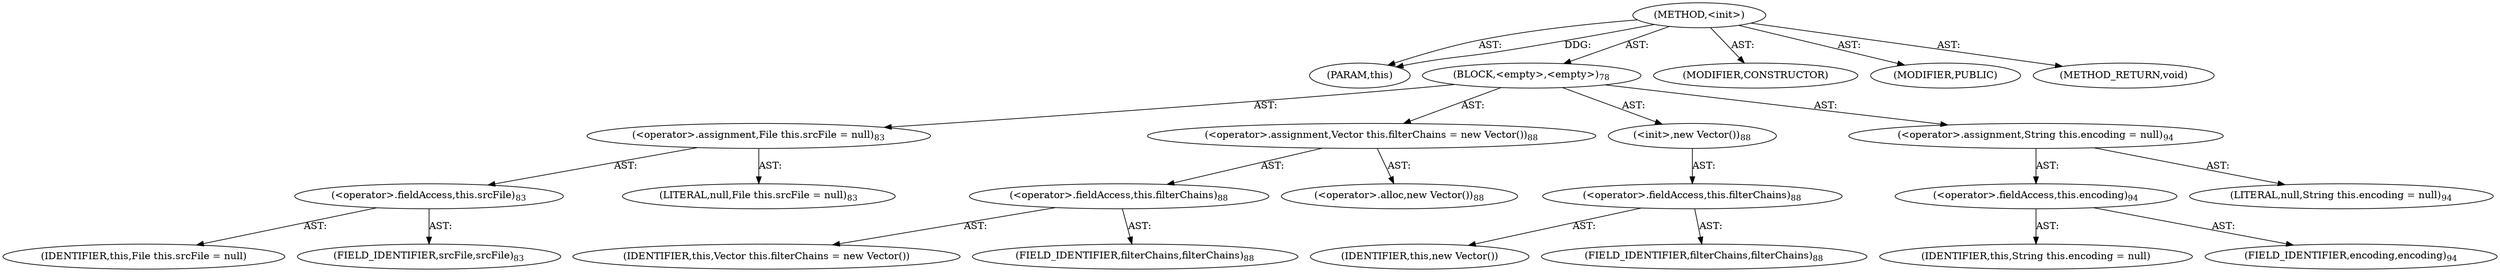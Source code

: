 digraph "&lt;init&gt;" {  
"111669149700" [label = <(METHOD,&lt;init&gt;)> ]
"115964116999" [label = <(PARAM,this)> ]
"25769803803" [label = <(BLOCK,&lt;empty&gt;,&lt;empty&gt;)<SUB>78</SUB>> ]
"30064771173" [label = <(&lt;operator&gt;.assignment,File this.srcFile = null)<SUB>83</SUB>> ]
"30064771174" [label = <(&lt;operator&gt;.fieldAccess,this.srcFile)<SUB>83</SUB>> ]
"68719476822" [label = <(IDENTIFIER,this,File this.srcFile = null)> ]
"55834574861" [label = <(FIELD_IDENTIFIER,srcFile,srcFile)<SUB>83</SUB>> ]
"90194313233" [label = <(LITERAL,null,File this.srcFile = null)<SUB>83</SUB>> ]
"30064771175" [label = <(&lt;operator&gt;.assignment,Vector this.filterChains = new Vector())<SUB>88</SUB>> ]
"30064771176" [label = <(&lt;operator&gt;.fieldAccess,this.filterChains)<SUB>88</SUB>> ]
"68719476823" [label = <(IDENTIFIER,this,Vector this.filterChains = new Vector())> ]
"55834574862" [label = <(FIELD_IDENTIFIER,filterChains,filterChains)<SUB>88</SUB>> ]
"30064771177" [label = <(&lt;operator&gt;.alloc,new Vector())<SUB>88</SUB>> ]
"30064771178" [label = <(&lt;init&gt;,new Vector())<SUB>88</SUB>> ]
"30064771179" [label = <(&lt;operator&gt;.fieldAccess,this.filterChains)<SUB>88</SUB>> ]
"68719476824" [label = <(IDENTIFIER,this,new Vector())> ]
"55834574863" [label = <(FIELD_IDENTIFIER,filterChains,filterChains)<SUB>88</SUB>> ]
"30064771180" [label = <(&lt;operator&gt;.assignment,String this.encoding = null)<SUB>94</SUB>> ]
"30064771181" [label = <(&lt;operator&gt;.fieldAccess,this.encoding)<SUB>94</SUB>> ]
"68719476825" [label = <(IDENTIFIER,this,String this.encoding = null)> ]
"55834574864" [label = <(FIELD_IDENTIFIER,encoding,encoding)<SUB>94</SUB>> ]
"90194313234" [label = <(LITERAL,null,String this.encoding = null)<SUB>94</SUB>> ]
"133143986187" [label = <(MODIFIER,CONSTRUCTOR)> ]
"133143986188" [label = <(MODIFIER,PUBLIC)> ]
"128849018884" [label = <(METHOD_RETURN,void)> ]
  "111669149700" -> "115964116999"  [ label = "AST: "] 
  "111669149700" -> "25769803803"  [ label = "AST: "] 
  "111669149700" -> "133143986187"  [ label = "AST: "] 
  "111669149700" -> "133143986188"  [ label = "AST: "] 
  "111669149700" -> "128849018884"  [ label = "AST: "] 
  "25769803803" -> "30064771173"  [ label = "AST: "] 
  "25769803803" -> "30064771175"  [ label = "AST: "] 
  "25769803803" -> "30064771178"  [ label = "AST: "] 
  "25769803803" -> "30064771180"  [ label = "AST: "] 
  "30064771173" -> "30064771174"  [ label = "AST: "] 
  "30064771173" -> "90194313233"  [ label = "AST: "] 
  "30064771174" -> "68719476822"  [ label = "AST: "] 
  "30064771174" -> "55834574861"  [ label = "AST: "] 
  "30064771175" -> "30064771176"  [ label = "AST: "] 
  "30064771175" -> "30064771177"  [ label = "AST: "] 
  "30064771176" -> "68719476823"  [ label = "AST: "] 
  "30064771176" -> "55834574862"  [ label = "AST: "] 
  "30064771178" -> "30064771179"  [ label = "AST: "] 
  "30064771179" -> "68719476824"  [ label = "AST: "] 
  "30064771179" -> "55834574863"  [ label = "AST: "] 
  "30064771180" -> "30064771181"  [ label = "AST: "] 
  "30064771180" -> "90194313234"  [ label = "AST: "] 
  "30064771181" -> "68719476825"  [ label = "AST: "] 
  "30064771181" -> "55834574864"  [ label = "AST: "] 
  "111669149700" -> "115964116999"  [ label = "DDG: "] 
}

